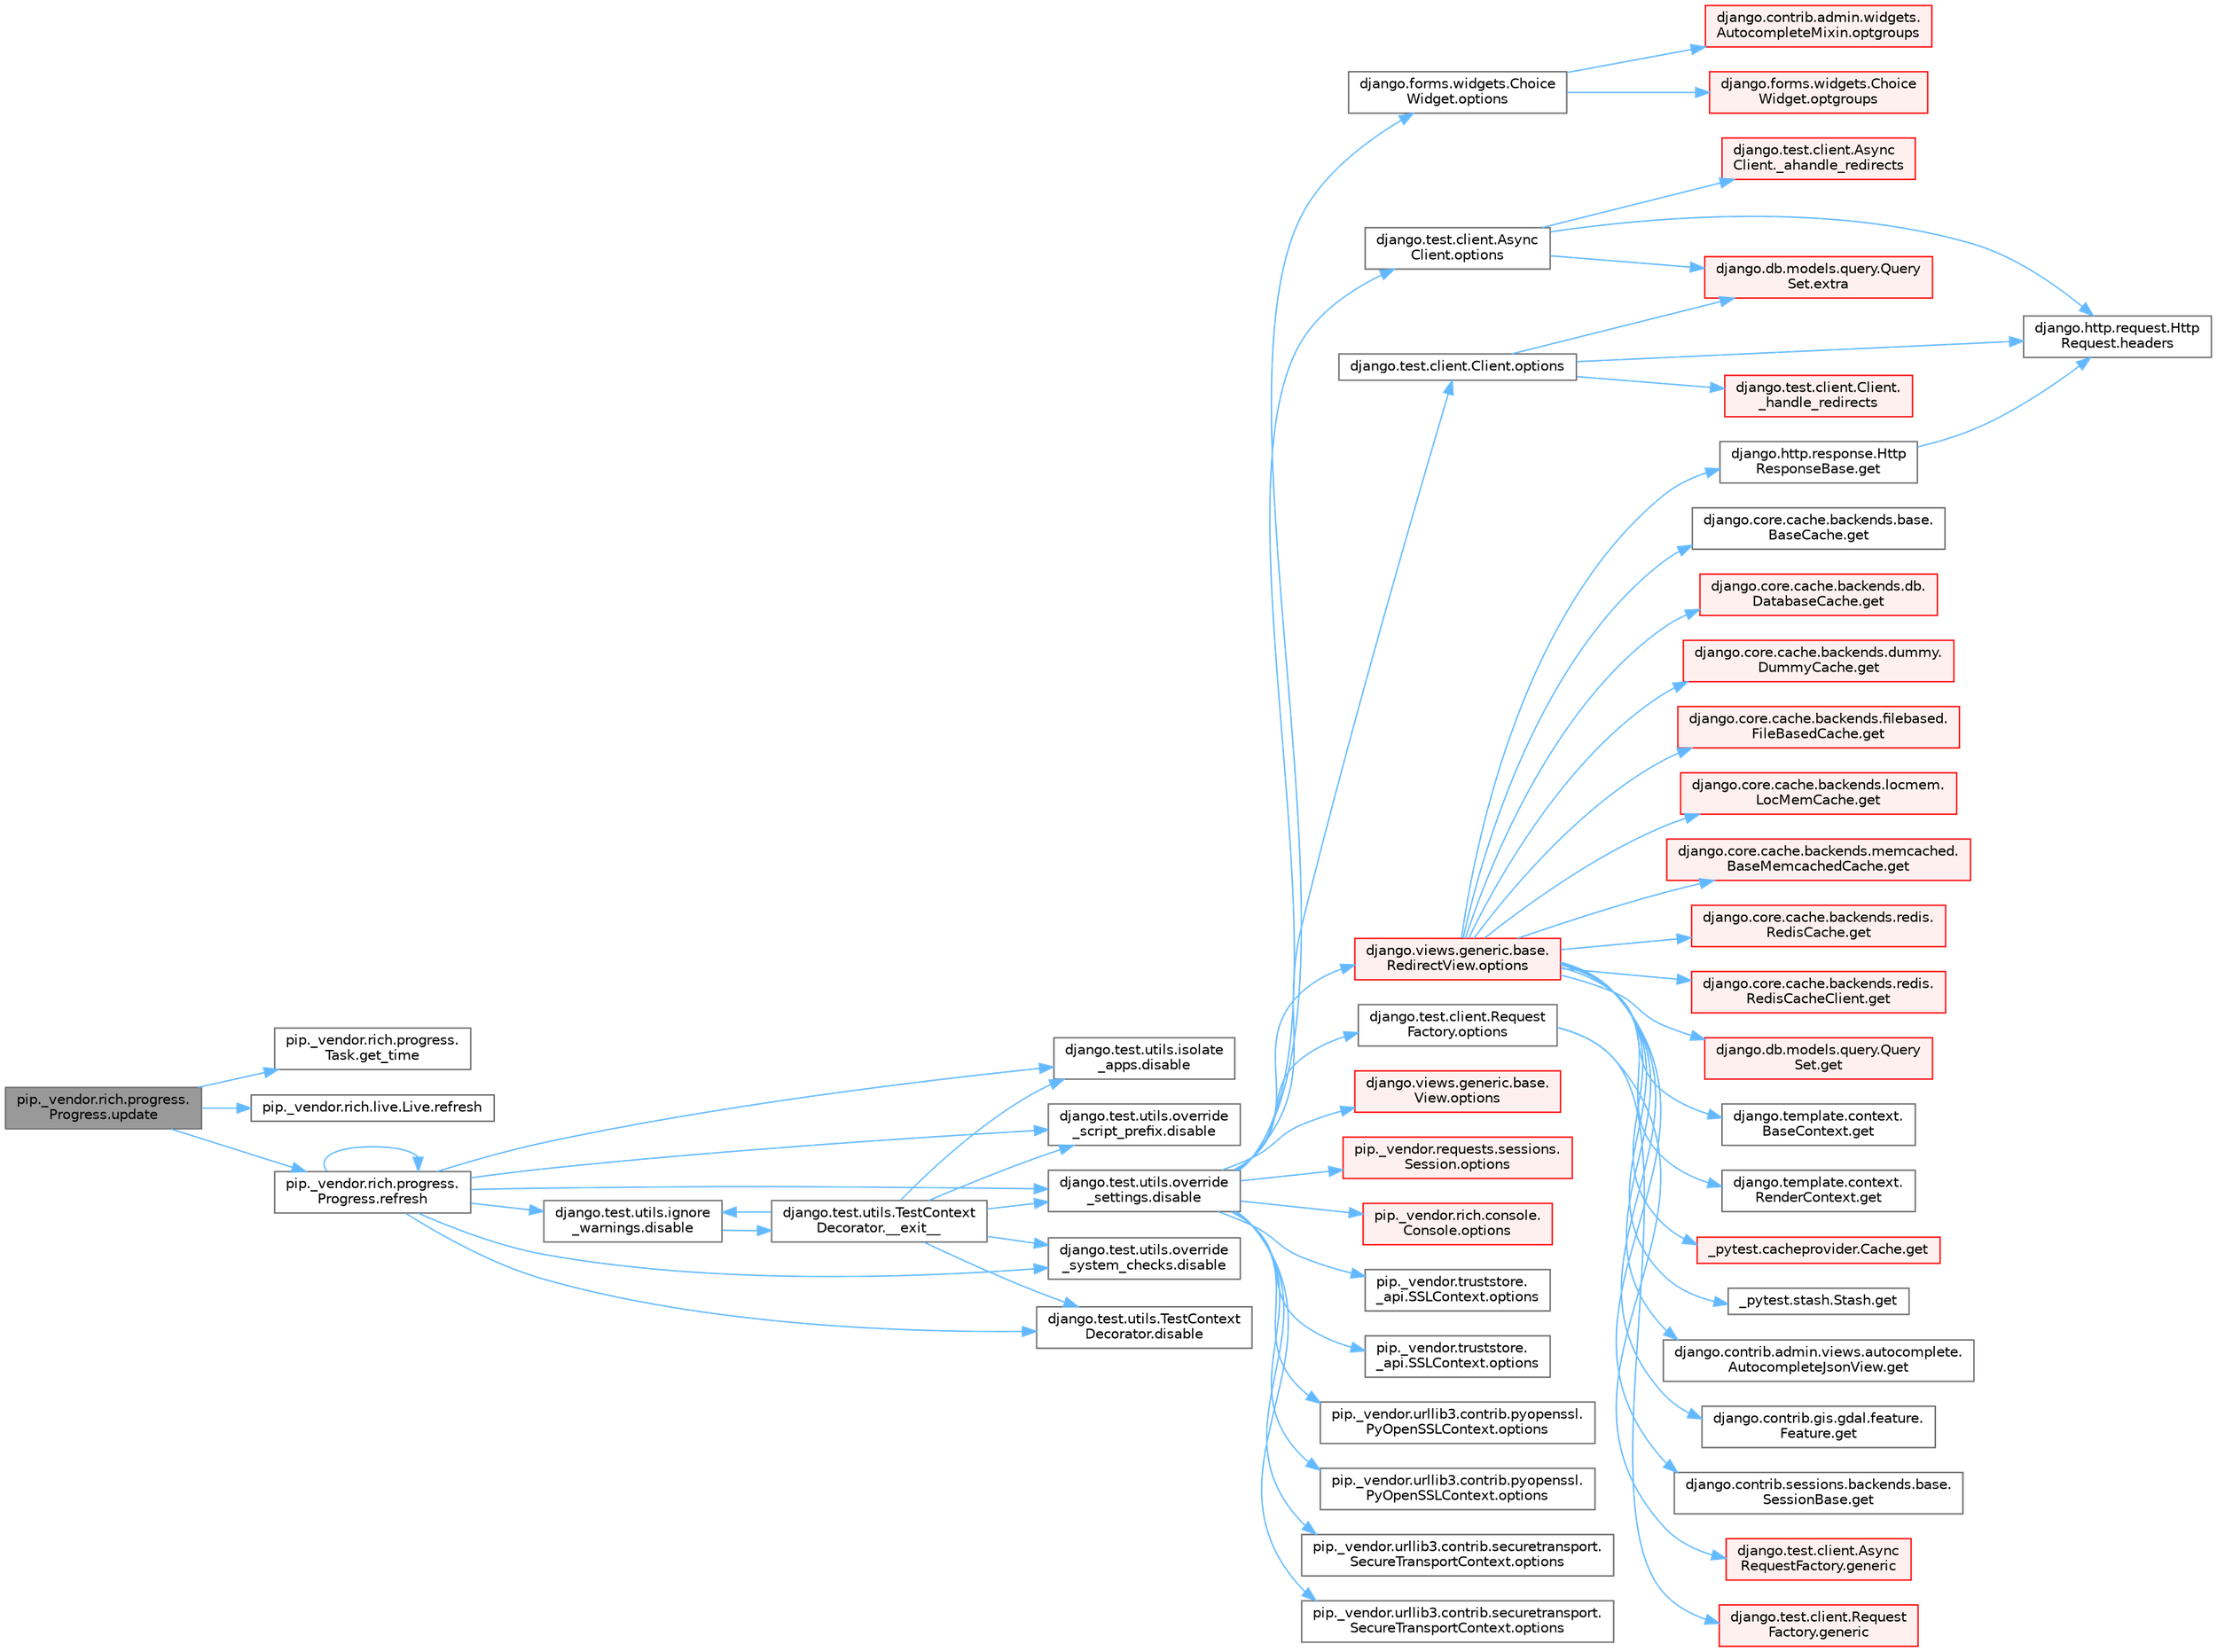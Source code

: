 digraph "pip._vendor.rich.progress.Progress.update"
{
 // LATEX_PDF_SIZE
  bgcolor="transparent";
  edge [fontname=Helvetica,fontsize=10,labelfontname=Helvetica,labelfontsize=10];
  node [fontname=Helvetica,fontsize=10,shape=box,height=0.2,width=0.4];
  rankdir="LR";
  Node1 [id="Node000001",label="pip._vendor.rich.progress.\lProgress.update",height=0.2,width=0.4,color="gray40", fillcolor="grey60", style="filled", fontcolor="black",tooltip=" "];
  Node1 -> Node2 [id="edge1_Node000001_Node000002",color="steelblue1",style="solid",tooltip=" "];
  Node2 [id="Node000002",label="pip._vendor.rich.progress.\lTask.get_time",height=0.2,width=0.4,color="grey40", fillcolor="white", style="filled",URL="$classpip_1_1__vendor_1_1rich_1_1progress_1_1_task.html#af8dc334094a3cf47b4b85f3014305130",tooltip=" "];
  Node1 -> Node3 [id="edge2_Node000001_Node000003",color="steelblue1",style="solid",tooltip=" "];
  Node3 [id="Node000003",label="pip._vendor.rich.live.Live.refresh",height=0.2,width=0.4,color="grey40", fillcolor="white", style="filled",URL="$classpip_1_1__vendor_1_1rich_1_1live_1_1_live.html#a898af4f99a1ea11e331166c27c0c202b",tooltip=" "];
  Node1 -> Node4 [id="edge3_Node000001_Node000004",color="steelblue1",style="solid",tooltip=" "];
  Node4 [id="Node000004",label="pip._vendor.rich.progress.\lProgress.refresh",height=0.2,width=0.4,color="grey40", fillcolor="white", style="filled",URL="$classpip_1_1__vendor_1_1rich_1_1progress_1_1_progress.html#a88dcdf9d00bbfe350b6c4b23b5670579",tooltip=" "];
  Node4 -> Node5 [id="edge4_Node000004_Node000005",color="steelblue1",style="solid",tooltip=" "];
  Node5 [id="Node000005",label="django.test.utils.ignore\l_warnings.disable",height=0.2,width=0.4,color="grey40", fillcolor="white", style="filled",URL="$classdjango_1_1test_1_1utils_1_1ignore__warnings.html#af1e5bafbbda3277c2402f39db212ca5b",tooltip=" "];
  Node5 -> Node6 [id="edge5_Node000005_Node000006",color="steelblue1",style="solid",tooltip=" "];
  Node6 [id="Node000006",label="django.test.utils.TestContext\lDecorator.__exit__",height=0.2,width=0.4,color="grey40", fillcolor="white", style="filled",URL="$classdjango_1_1test_1_1utils_1_1_test_context_decorator.html#a8e3dbed618318d4b97eb5621ed5640f7",tooltip=" "];
  Node6 -> Node5 [id="edge6_Node000006_Node000005",color="steelblue1",style="solid",tooltip=" "];
  Node6 -> Node7 [id="edge7_Node000006_Node000007",color="steelblue1",style="solid",tooltip=" "];
  Node7 [id="Node000007",label="django.test.utils.isolate\l_apps.disable",height=0.2,width=0.4,color="grey40", fillcolor="white", style="filled",URL="$classdjango_1_1test_1_1utils_1_1isolate__apps.html#aa6e861e7fb291eb6a411ad1b678389ac",tooltip=" "];
  Node6 -> Node8 [id="edge8_Node000006_Node000008",color="steelblue1",style="solid",tooltip=" "];
  Node8 [id="Node000008",label="django.test.utils.override\l_script_prefix.disable",height=0.2,width=0.4,color="grey40", fillcolor="white", style="filled",URL="$classdjango_1_1test_1_1utils_1_1override__script__prefix.html#a4c4ae43c791a42ddb6ba29f52fa231b2",tooltip=" "];
  Node6 -> Node9 [id="edge9_Node000006_Node000009",color="steelblue1",style="solid",tooltip=" "];
  Node9 [id="Node000009",label="django.test.utils.override\l_settings.disable",height=0.2,width=0.4,color="grey40", fillcolor="white", style="filled",URL="$classdjango_1_1test_1_1utils_1_1override__settings.html#a3308964de996d3516f1122d5962fe8ba",tooltip=" "];
  Node9 -> Node10 [id="edge10_Node000009_Node000010",color="steelblue1",style="solid",tooltip=" "];
  Node10 [id="Node000010",label="django.forms.widgets.Choice\lWidget.options",height=0.2,width=0.4,color="grey40", fillcolor="white", style="filled",URL="$classdjango_1_1forms_1_1widgets_1_1_choice_widget.html#a8575b90386fc2027f38ea00133cef250",tooltip=" "];
  Node10 -> Node11 [id="edge11_Node000010_Node000011",color="steelblue1",style="solid",tooltip=" "];
  Node11 [id="Node000011",label="django.contrib.admin.widgets.\lAutocompleteMixin.optgroups",height=0.2,width=0.4,color="red", fillcolor="#FFF0F0", style="filled",URL="$classdjango_1_1contrib_1_1admin_1_1widgets_1_1_autocomplete_mixin.html#a638ff1cf500030285676b090c8eee8f9",tooltip=" "];
  Node10 -> Node1935 [id="edge12_Node000010_Node001935",color="steelblue1",style="solid",tooltip=" "];
  Node1935 [id="Node001935",label="django.forms.widgets.Choice\lWidget.optgroups",height=0.2,width=0.4,color="red", fillcolor="#FFF0F0", style="filled",URL="$classdjango_1_1forms_1_1widgets_1_1_choice_widget.html#af1d09b0d42de6f6f30d2f9d577cf2fb4",tooltip=" "];
  Node9 -> Node265 [id="edge13_Node000009_Node000265",color="steelblue1",style="solid",tooltip=" "];
  Node265 [id="Node000265",label="django.test.client.Async\lClient.options",height=0.2,width=0.4,color="grey40", fillcolor="white", style="filled",URL="$classdjango_1_1test_1_1client_1_1_async_client.html#a84509c6347cbc018e6335b924ec841a2",tooltip=" "];
  Node265 -> Node266 [id="edge14_Node000265_Node000266",color="steelblue1",style="solid",tooltip=" "];
  Node266 [id="Node000266",label="django.test.client.Async\lClient._ahandle_redirects",height=0.2,width=0.4,color="red", fillcolor="#FFF0F0", style="filled",URL="$classdjango_1_1test_1_1client_1_1_async_client.html#a8740fe0dc39e7fe74e515be78449ee76",tooltip=" "];
  Node265 -> Node1236 [id="edge15_Node000265_Node001236",color="steelblue1",style="solid",tooltip=" "];
  Node1236 [id="Node001236",label="django.db.models.query.Query\lSet.extra",height=0.2,width=0.4,color="red", fillcolor="#FFF0F0", style="filled",URL="$classdjango_1_1db_1_1models_1_1query_1_1_query_set.html#ae54983d1fa1ba41e84f20cea946cde79",tooltip=" "];
  Node265 -> Node374 [id="edge16_Node000265_Node000374",color="steelblue1",style="solid",tooltip=" "];
  Node374 [id="Node000374",label="django.http.request.Http\lRequest.headers",height=0.2,width=0.4,color="grey40", fillcolor="white", style="filled",URL="$classdjango_1_1http_1_1request_1_1_http_request.html#a757d86c06e163aa94180817723ce1b9c",tooltip=" "];
  Node9 -> Node1462 [id="edge17_Node000009_Node001462",color="steelblue1",style="solid",tooltip=" "];
  Node1462 [id="Node001462",label="django.test.client.Client.options",height=0.2,width=0.4,color="grey40", fillcolor="white", style="filled",URL="$classdjango_1_1test_1_1client_1_1_client.html#a839ea6375ca2184b3b60550938b6824c",tooltip=" "];
  Node1462 -> Node1463 [id="edge18_Node001462_Node001463",color="steelblue1",style="solid",tooltip=" "];
  Node1463 [id="Node001463",label="django.test.client.Client.\l_handle_redirects",height=0.2,width=0.4,color="red", fillcolor="#FFF0F0", style="filled",URL="$classdjango_1_1test_1_1client_1_1_client.html#a234b328f33c374ad181aa49c6515d469",tooltip=" "];
  Node1462 -> Node1236 [id="edge19_Node001462_Node001236",color="steelblue1",style="solid",tooltip=" "];
  Node1462 -> Node374 [id="edge20_Node001462_Node000374",color="steelblue1",style="solid",tooltip=" "];
  Node9 -> Node1464 [id="edge21_Node000009_Node001464",color="steelblue1",style="solid",tooltip=" "];
  Node1464 [id="Node001464",label="django.test.client.Request\lFactory.options",height=0.2,width=0.4,color="grey40", fillcolor="white", style="filled",URL="$classdjango_1_1test_1_1client_1_1_request_factory.html#a438a7e1be2437d680cd78d11dee77c54",tooltip=" "];
  Node1464 -> Node1465 [id="edge22_Node001464_Node001465",color="steelblue1",style="solid",tooltip=" "];
  Node1465 [id="Node001465",label="django.test.client.Async\lRequestFactory.generic",height=0.2,width=0.4,color="red", fillcolor="#FFF0F0", style="filled",URL="$classdjango_1_1test_1_1client_1_1_async_request_factory.html#a470d6888694e77c09bd7d8bf6d588233",tooltip=" "];
  Node1464 -> Node1467 [id="edge23_Node001464_Node001467",color="steelblue1",style="solid",tooltip=" "];
  Node1467 [id="Node001467",label="django.test.client.Request\lFactory.generic",height=0.2,width=0.4,color="red", fillcolor="#FFF0F0", style="filled",URL="$classdjango_1_1test_1_1client_1_1_request_factory.html#a24740fe264de91d8c4c1205c9172206d",tooltip=" "];
  Node9 -> Node1468 [id="edge24_Node000009_Node001468",color="steelblue1",style="solid",tooltip=" "];
  Node1468 [id="Node001468",label="django.views.generic.base.\lRedirectView.options",height=0.2,width=0.4,color="red", fillcolor="#FFF0F0", style="filled",URL="$classdjango_1_1views_1_1generic_1_1base_1_1_redirect_view.html#a444de156c79647344c987295c47a76e1",tooltip=" "];
  Node1468 -> Node269 [id="edge25_Node001468_Node000269",color="steelblue1",style="solid",tooltip=" "];
  Node269 [id="Node000269",label="_pytest.cacheprovider.Cache.get",height=0.2,width=0.4,color="red", fillcolor="#FFF0F0", style="filled",URL="$class__pytest_1_1cacheprovider_1_1_cache.html#a752b42a7c4034371bcd23244b1862148",tooltip=" "];
  Node1468 -> Node271 [id="edge26_Node001468_Node000271",color="steelblue1",style="solid",tooltip=" "];
  Node271 [id="Node000271",label="_pytest.stash.Stash.get",height=0.2,width=0.4,color="grey40", fillcolor="white", style="filled",URL="$class__pytest_1_1stash_1_1_stash.html#a7fec5e28d31d41b05838c98ac277c8c5",tooltip=" "];
  Node1468 -> Node272 [id="edge27_Node001468_Node000272",color="steelblue1",style="solid",tooltip=" "];
  Node272 [id="Node000272",label="django.contrib.admin.views.autocomplete.\lAutocompleteJsonView.get",height=0.2,width=0.4,color="grey40", fillcolor="white", style="filled",URL="$classdjango_1_1contrib_1_1admin_1_1views_1_1autocomplete_1_1_autocomplete_json_view.html#a34a861d7d91bddbce574ab88c184895e",tooltip=" "];
  Node1468 -> Node273 [id="edge28_Node001468_Node000273",color="steelblue1",style="solid",tooltip=" "];
  Node273 [id="Node000273",label="django.contrib.gis.gdal.feature.\lFeature.get",height=0.2,width=0.4,color="grey40", fillcolor="white", style="filled",URL="$classdjango_1_1contrib_1_1gis_1_1gdal_1_1feature_1_1_feature.html#a21986d93135566e82dd6f57de5e37038",tooltip=" "];
  Node1468 -> Node274 [id="edge29_Node001468_Node000274",color="steelblue1",style="solid",tooltip=" "];
  Node274 [id="Node000274",label="django.contrib.sessions.backends.base.\lSessionBase.get",height=0.2,width=0.4,color="grey40", fillcolor="white", style="filled",URL="$classdjango_1_1contrib_1_1sessions_1_1backends_1_1base_1_1_session_base.html#a7d41576dd78ee0cae19d35e409a0dac4",tooltip=" "];
  Node1468 -> Node275 [id="edge30_Node001468_Node000275",color="steelblue1",style="solid",tooltip=" "];
  Node275 [id="Node000275",label="django.core.cache.backends.base.\lBaseCache.get",height=0.2,width=0.4,color="grey40", fillcolor="white", style="filled",URL="$classdjango_1_1core_1_1cache_1_1backends_1_1base_1_1_base_cache.html#a670decaea5fb02f8e13f62c4a8d3b691",tooltip=" "];
  Node1468 -> Node276 [id="edge31_Node001468_Node000276",color="steelblue1",style="solid",tooltip=" "];
  Node276 [id="Node000276",label="django.core.cache.backends.db.\lDatabaseCache.get",height=0.2,width=0.4,color="red", fillcolor="#FFF0F0", style="filled",URL="$classdjango_1_1core_1_1cache_1_1backends_1_1db_1_1_database_cache.html#ab7c8bab4308c7ceac722a940914fedf1",tooltip=" "];
  Node1468 -> Node278 [id="edge32_Node001468_Node000278",color="steelblue1",style="solid",tooltip=" "];
  Node278 [id="Node000278",label="django.core.cache.backends.dummy.\lDummyCache.get",height=0.2,width=0.4,color="red", fillcolor="#FFF0F0", style="filled",URL="$classdjango_1_1core_1_1cache_1_1backends_1_1dummy_1_1_dummy_cache.html#a91db0f78eeef15ccb77c8c518e12de81",tooltip=" "];
  Node1468 -> Node1469 [id="edge33_Node001468_Node001469",color="steelblue1",style="solid",tooltip=" "];
  Node1469 [id="Node001469",label="django.core.cache.backends.filebased.\lFileBasedCache.get",height=0.2,width=0.4,color="red", fillcolor="#FFF0F0", style="filled",URL="$classdjango_1_1core_1_1cache_1_1backends_1_1filebased_1_1_file_based_cache.html#a81478fa25dd545d6e223f4e3d6760646",tooltip=" "];
  Node1468 -> Node1725 [id="edge34_Node001468_Node001725",color="steelblue1",style="solid",tooltip=" "];
  Node1725 [id="Node001725",label="django.core.cache.backends.locmem.\lLocMemCache.get",height=0.2,width=0.4,color="red", fillcolor="#FFF0F0", style="filled",URL="$classdjango_1_1core_1_1cache_1_1backends_1_1locmem_1_1_loc_mem_cache.html#aeb7aff9d132188d4b106f42045eaf803",tooltip=" "];
  Node1468 -> Node1727 [id="edge35_Node001468_Node001727",color="steelblue1",style="solid",tooltip=" "];
  Node1727 [id="Node001727",label="django.core.cache.backends.memcached.\lBaseMemcachedCache.get",height=0.2,width=0.4,color="red", fillcolor="#FFF0F0", style="filled",URL="$classdjango_1_1core_1_1cache_1_1backends_1_1memcached_1_1_base_memcached_cache.html#ad5e6be20ce407cf4548603d3b413c56e",tooltip=" "];
  Node1468 -> Node1728 [id="edge36_Node001468_Node001728",color="steelblue1",style="solid",tooltip=" "];
  Node1728 [id="Node001728",label="django.core.cache.backends.redis.\lRedisCache.get",height=0.2,width=0.4,color="red", fillcolor="#FFF0F0", style="filled",URL="$classdjango_1_1core_1_1cache_1_1backends_1_1redis_1_1_redis_cache.html#ac5ae812bc82909854e7658e31c37fdcb",tooltip=" "];
  Node1468 -> Node1729 [id="edge37_Node001468_Node001729",color="steelblue1",style="solid",tooltip=" "];
  Node1729 [id="Node001729",label="django.core.cache.backends.redis.\lRedisCacheClient.get",height=0.2,width=0.4,color="red", fillcolor="#FFF0F0", style="filled",URL="$classdjango_1_1core_1_1cache_1_1backends_1_1redis_1_1_redis_cache_client.html#aa437370e2a6efba9f9cdf9beb76611ea",tooltip=" "];
  Node1468 -> Node1730 [id="edge38_Node001468_Node001730",color="steelblue1",style="solid",tooltip=" "];
  Node1730 [id="Node001730",label="django.db.models.query.Query\lSet.get",height=0.2,width=0.4,color="red", fillcolor="#FFF0F0", style="filled",URL="$classdjango_1_1db_1_1models_1_1query_1_1_query_set.html#afe9afa909843984d4fa4c2555f0f1310",tooltip=" "];
  Node1468 -> Node1753 [id="edge39_Node001468_Node001753",color="steelblue1",style="solid",tooltip=" "];
  Node1753 [id="Node001753",label="django.http.response.Http\lResponseBase.get",height=0.2,width=0.4,color="grey40", fillcolor="white", style="filled",URL="$classdjango_1_1http_1_1response_1_1_http_response_base.html#ae2baff89ce088ff5c75d643fbbe62a1d",tooltip=" "];
  Node1753 -> Node374 [id="edge40_Node001753_Node000374",color="steelblue1",style="solid",tooltip=" "];
  Node1468 -> Node1754 [id="edge41_Node001468_Node001754",color="steelblue1",style="solid",tooltip=" "];
  Node1754 [id="Node001754",label="django.template.context.\lBaseContext.get",height=0.2,width=0.4,color="grey40", fillcolor="white", style="filled",URL="$classdjango_1_1template_1_1context_1_1_base_context.html#aa6bca4c3b5ae1ea243543be4c63cba66",tooltip=" "];
  Node1468 -> Node1755 [id="edge42_Node001468_Node001755",color="steelblue1",style="solid",tooltip=" "];
  Node1755 [id="Node001755",label="django.template.context.\lRenderContext.get",height=0.2,width=0.4,color="grey40", fillcolor="white", style="filled",URL="$classdjango_1_1template_1_1context_1_1_render_context.html#a5d75cc6852de769dbc5d5812ee293920",tooltip=" "];
  Node9 -> Node1656 [id="edge43_Node000009_Node001656",color="steelblue1",style="solid",tooltip=" "];
  Node1656 [id="Node001656",label="django.views.generic.base.\lView.options",height=0.2,width=0.4,color="red", fillcolor="#FFF0F0", style="filled",URL="$classdjango_1_1views_1_1generic_1_1base_1_1_view.html#a4d1dc440a5bae11bd7859d20ca9948e1",tooltip=" "];
  Node9 -> Node1659 [id="edge44_Node000009_Node001659",color="steelblue1",style="solid",tooltip=" "];
  Node1659 [id="Node001659",label="pip._vendor.requests.sessions.\lSession.options",height=0.2,width=0.4,color="red", fillcolor="#FFF0F0", style="filled",URL="$classpip_1_1__vendor_1_1requests_1_1sessions_1_1_session.html#a210270880f90521b3b3014748ecd87e9",tooltip=" "];
  Node9 -> Node1660 [id="edge45_Node000009_Node001660",color="steelblue1",style="solid",tooltip=" "];
  Node1660 [id="Node001660",label="pip._vendor.rich.console.\lConsole.options",height=0.2,width=0.4,color="red", fillcolor="#FFF0F0", style="filled",URL="$classpip_1_1__vendor_1_1rich_1_1console_1_1_console.html#a41c8efe30ea45a9a4a3f8c34c688fe00",tooltip=" "];
  Node9 -> Node1697 [id="edge46_Node000009_Node001697",color="steelblue1",style="solid",tooltip=" "];
  Node1697 [id="Node001697",label="pip._vendor.truststore.\l_api.SSLContext.options",height=0.2,width=0.4,color="grey40", fillcolor="white", style="filled",URL="$classpip_1_1__vendor_1_1truststore_1_1__api_1_1_s_s_l_context.html#a6755b8a82c0de77273744b73a826678d",tooltip=" "];
  Node9 -> Node1698 [id="edge47_Node000009_Node001698",color="steelblue1",style="solid",tooltip=" "];
  Node1698 [id="Node001698",label="pip._vendor.truststore.\l_api.SSLContext.options",height=0.2,width=0.4,color="grey40", fillcolor="white", style="filled",URL="$classpip_1_1__vendor_1_1truststore_1_1__api_1_1_s_s_l_context.html#a90bd5b81f087b6628b2f681ce6cffcd6",tooltip=" "];
  Node9 -> Node1699 [id="edge48_Node000009_Node001699",color="steelblue1",style="solid",tooltip=" "];
  Node1699 [id="Node001699",label="pip._vendor.urllib3.contrib.pyopenssl.\lPyOpenSSLContext.options",height=0.2,width=0.4,color="grey40", fillcolor="white", style="filled",URL="$classpip_1_1__vendor_1_1urllib3_1_1contrib_1_1pyopenssl_1_1_py_open_s_s_l_context.html#a3f539cc9d4b91d2fb90d7f8aef3810c1",tooltip=" "];
  Node9 -> Node1700 [id="edge49_Node000009_Node001700",color="steelblue1",style="solid",tooltip=" "];
  Node1700 [id="Node001700",label="pip._vendor.urllib3.contrib.pyopenssl.\lPyOpenSSLContext.options",height=0.2,width=0.4,color="grey40", fillcolor="white", style="filled",URL="$classpip_1_1__vendor_1_1urllib3_1_1contrib_1_1pyopenssl_1_1_py_open_s_s_l_context.html#a8475fc4f3e83d92654b066a9422908dc",tooltip=" "];
  Node9 -> Node1701 [id="edge50_Node000009_Node001701",color="steelblue1",style="solid",tooltip=" "];
  Node1701 [id="Node001701",label="pip._vendor.urllib3.contrib.securetransport.\lSecureTransportContext.options",height=0.2,width=0.4,color="grey40", fillcolor="white", style="filled",URL="$classpip_1_1__vendor_1_1urllib3_1_1contrib_1_1securetransport_1_1_secure_transport_context.html#ae19920941647ed0b43e0ed7d96e12457",tooltip=" "];
  Node9 -> Node1702 [id="edge51_Node000009_Node001702",color="steelblue1",style="solid",tooltip=" "];
  Node1702 [id="Node001702",label="pip._vendor.urllib3.contrib.securetransport.\lSecureTransportContext.options",height=0.2,width=0.4,color="grey40", fillcolor="white", style="filled",URL="$classpip_1_1__vendor_1_1urllib3_1_1contrib_1_1securetransport_1_1_secure_transport_context.html#acf6c1ec11ca09e30c9c70d7dc26afacd",tooltip=" "];
  Node6 -> Node3763 [id="edge52_Node000006_Node003763",color="steelblue1",style="solid",tooltip=" "];
  Node3763 [id="Node003763",label="django.test.utils.override\l_system_checks.disable",height=0.2,width=0.4,color="grey40", fillcolor="white", style="filled",URL="$classdjango_1_1test_1_1utils_1_1override__system__checks.html#a09c8d27c17f549e99207253090f4573d",tooltip=" "];
  Node6 -> Node3764 [id="edge53_Node000006_Node003764",color="steelblue1",style="solid",tooltip=" "];
  Node3764 [id="Node003764",label="django.test.utils.TestContext\lDecorator.disable",height=0.2,width=0.4,color="grey40", fillcolor="white", style="filled",URL="$classdjango_1_1test_1_1utils_1_1_test_context_decorator.html#a2dbf729a5c5bc9bbac2352fdfd11d64e",tooltip=" "];
  Node4 -> Node7 [id="edge54_Node000004_Node000007",color="steelblue1",style="solid",tooltip=" "];
  Node4 -> Node8 [id="edge55_Node000004_Node000008",color="steelblue1",style="solid",tooltip=" "];
  Node4 -> Node9 [id="edge56_Node000004_Node000009",color="steelblue1",style="solid",tooltip=" "];
  Node4 -> Node3763 [id="edge57_Node000004_Node003763",color="steelblue1",style="solid",tooltip=" "];
  Node4 -> Node3764 [id="edge58_Node000004_Node003764",color="steelblue1",style="solid",tooltip=" "];
  Node4 -> Node4 [id="edge59_Node000004_Node000004",color="steelblue1",style="solid",tooltip=" "];
}
